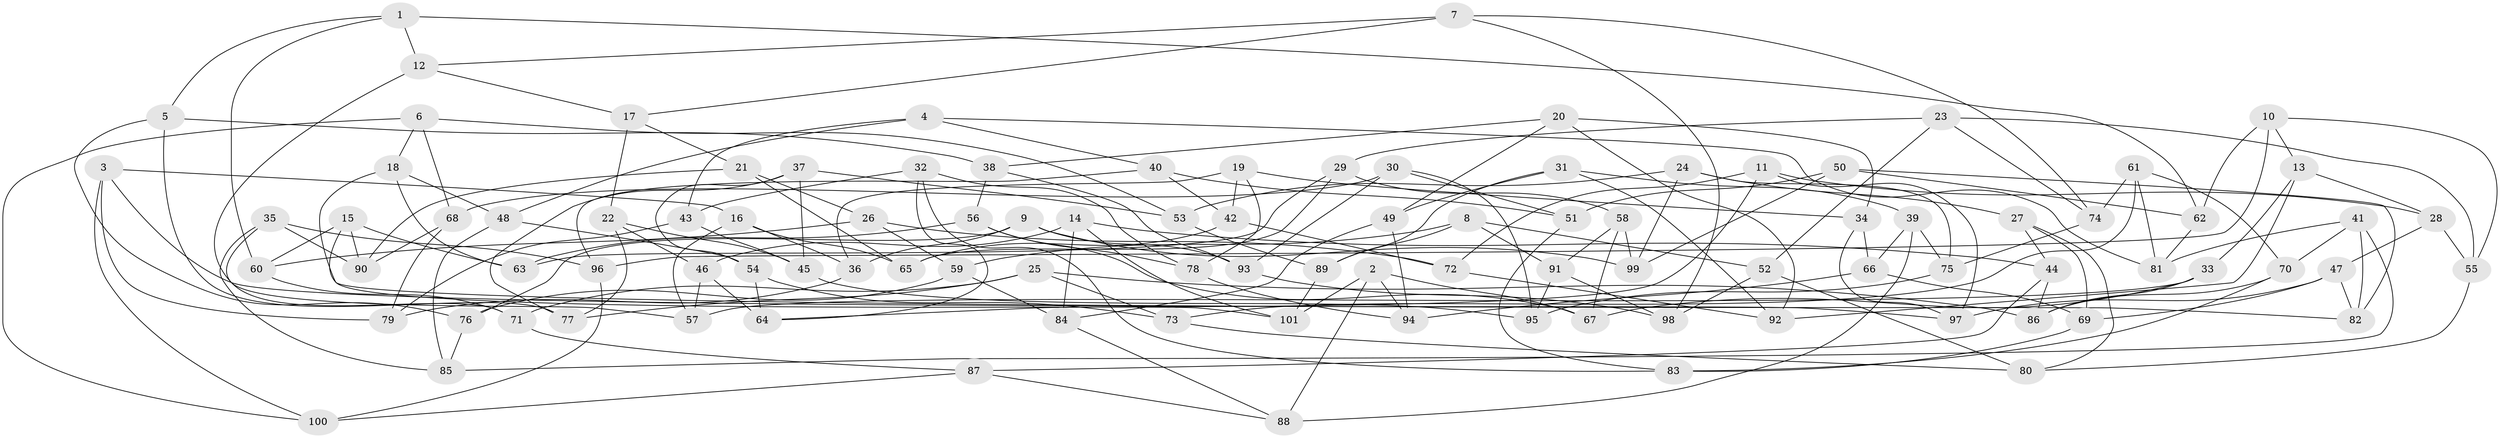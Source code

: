 // coarse degree distribution, {5: 0.03278688524590164, 6: 0.6229508196721312, 4: 0.3442622950819672}
// Generated by graph-tools (version 1.1) at 2025/24/03/03/25 07:24:28]
// undirected, 101 vertices, 202 edges
graph export_dot {
graph [start="1"]
  node [color=gray90,style=filled];
  1;
  2;
  3;
  4;
  5;
  6;
  7;
  8;
  9;
  10;
  11;
  12;
  13;
  14;
  15;
  16;
  17;
  18;
  19;
  20;
  21;
  22;
  23;
  24;
  25;
  26;
  27;
  28;
  29;
  30;
  31;
  32;
  33;
  34;
  35;
  36;
  37;
  38;
  39;
  40;
  41;
  42;
  43;
  44;
  45;
  46;
  47;
  48;
  49;
  50;
  51;
  52;
  53;
  54;
  55;
  56;
  57;
  58;
  59;
  60;
  61;
  62;
  63;
  64;
  65;
  66;
  67;
  68;
  69;
  70;
  71;
  72;
  73;
  74;
  75;
  76;
  77;
  78;
  79;
  80;
  81;
  82;
  83;
  84;
  85;
  86;
  87;
  88;
  89;
  90;
  91;
  92;
  93;
  94;
  95;
  96;
  97;
  98;
  99;
  100;
  101;
  1 -- 60;
  1 -- 62;
  1 -- 12;
  1 -- 5;
  2 -- 67;
  2 -- 101;
  2 -- 88;
  2 -- 94;
  3 -- 16;
  3 -- 97;
  3 -- 100;
  3 -- 79;
  4 -- 43;
  4 -- 48;
  4 -- 40;
  4 -- 81;
  5 -- 38;
  5 -- 77;
  5 -- 76;
  6 -- 18;
  6 -- 68;
  6 -- 53;
  6 -- 100;
  7 -- 17;
  7 -- 12;
  7 -- 98;
  7 -- 74;
  8 -- 91;
  8 -- 59;
  8 -- 89;
  8 -- 52;
  9 -- 99;
  9 -- 93;
  9 -- 76;
  9 -- 36;
  10 -- 96;
  10 -- 62;
  10 -- 13;
  10 -- 55;
  11 -- 28;
  11 -- 72;
  11 -- 64;
  11 -- 97;
  12 -- 57;
  12 -- 17;
  13 -- 92;
  13 -- 28;
  13 -- 33;
  14 -- 84;
  14 -- 44;
  14 -- 101;
  14 -- 46;
  15 -- 60;
  15 -- 63;
  15 -- 101;
  15 -- 90;
  16 -- 65;
  16 -- 36;
  16 -- 57;
  17 -- 22;
  17 -- 21;
  18 -- 63;
  18 -- 82;
  18 -- 48;
  19 -- 34;
  19 -- 78;
  19 -- 36;
  19 -- 42;
  20 -- 92;
  20 -- 34;
  20 -- 38;
  20 -- 49;
  21 -- 26;
  21 -- 90;
  21 -- 65;
  22 -- 45;
  22 -- 77;
  22 -- 46;
  23 -- 52;
  23 -- 55;
  23 -- 29;
  23 -- 74;
  24 -- 99;
  24 -- 75;
  24 -- 27;
  24 -- 53;
  25 -- 71;
  25 -- 73;
  25 -- 86;
  25 -- 77;
  26 -- 60;
  26 -- 59;
  26 -- 72;
  27 -- 69;
  27 -- 44;
  27 -- 80;
  28 -- 55;
  28 -- 47;
  29 -- 63;
  29 -- 58;
  29 -- 65;
  30 -- 51;
  30 -- 93;
  30 -- 95;
  30 -- 68;
  31 -- 89;
  31 -- 39;
  31 -- 49;
  31 -- 92;
  32 -- 83;
  32 -- 43;
  32 -- 64;
  32 -- 78;
  33 -- 57;
  33 -- 67;
  33 -- 86;
  34 -- 97;
  34 -- 66;
  35 -- 96;
  35 -- 90;
  35 -- 71;
  35 -- 85;
  36 -- 79;
  37 -- 54;
  37 -- 45;
  37 -- 77;
  37 -- 53;
  38 -- 93;
  38 -- 56;
  39 -- 88;
  39 -- 66;
  39 -- 75;
  40 -- 96;
  40 -- 51;
  40 -- 42;
  41 -- 85;
  41 -- 81;
  41 -- 82;
  41 -- 70;
  42 -- 65;
  42 -- 72;
  43 -- 79;
  43 -- 45;
  44 -- 86;
  44 -- 87;
  45 -- 95;
  46 -- 57;
  46 -- 64;
  47 -- 69;
  47 -- 82;
  47 -- 97;
  48 -- 85;
  48 -- 54;
  49 -- 84;
  49 -- 94;
  50 -- 82;
  50 -- 62;
  50 -- 51;
  50 -- 99;
  51 -- 83;
  52 -- 98;
  52 -- 80;
  53 -- 89;
  54 -- 73;
  54 -- 64;
  55 -- 80;
  56 -- 63;
  56 -- 78;
  56 -- 67;
  58 -- 99;
  58 -- 91;
  58 -- 67;
  59 -- 84;
  59 -- 76;
  60 -- 71;
  61 -- 73;
  61 -- 74;
  61 -- 70;
  61 -- 81;
  62 -- 81;
  66 -- 69;
  66 -- 94;
  68 -- 79;
  68 -- 90;
  69 -- 83;
  70 -- 86;
  70 -- 83;
  71 -- 87;
  72 -- 92;
  73 -- 80;
  74 -- 75;
  75 -- 95;
  76 -- 85;
  78 -- 94;
  84 -- 88;
  87 -- 88;
  87 -- 100;
  89 -- 101;
  91 -- 95;
  91 -- 98;
  93 -- 98;
  96 -- 100;
}
